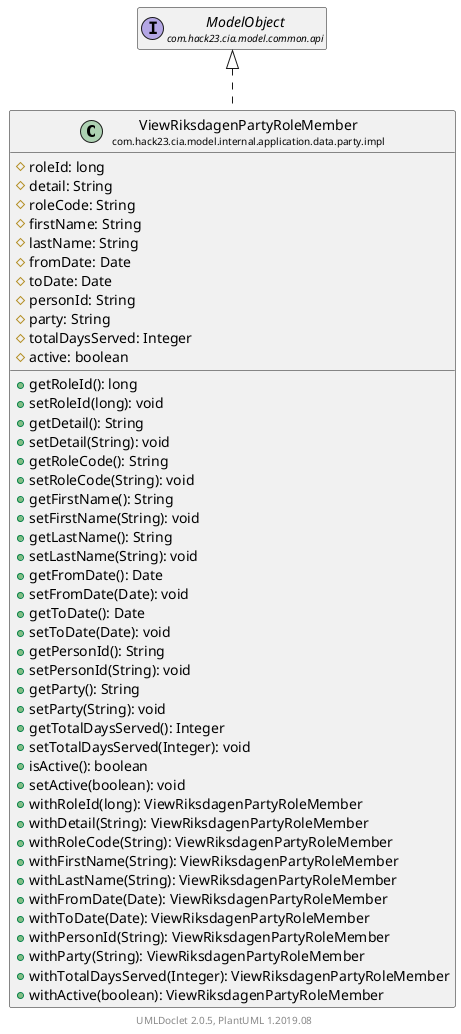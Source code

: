 @startuml
    set namespaceSeparator none
    hide empty fields
    hide empty methods

    class "<size:14>ViewRiksdagenPartyRoleMember\n<size:10>com.hack23.cia.model.internal.application.data.party.impl" as com.hack23.cia.model.internal.application.data.party.impl.ViewRiksdagenPartyRoleMember [[ViewRiksdagenPartyRoleMember.html]] {
        #roleId: long
        #detail: String
        #roleCode: String
        #firstName: String
        #lastName: String
        #fromDate: Date
        #toDate: Date
        #personId: String
        #party: String
        #totalDaysServed: Integer
        #active: boolean
        +getRoleId(): long
        +setRoleId(long): void
        +getDetail(): String
        +setDetail(String): void
        +getRoleCode(): String
        +setRoleCode(String): void
        +getFirstName(): String
        +setFirstName(String): void
        +getLastName(): String
        +setLastName(String): void
        +getFromDate(): Date
        +setFromDate(Date): void
        +getToDate(): Date
        +setToDate(Date): void
        +getPersonId(): String
        +setPersonId(String): void
        +getParty(): String
        +setParty(String): void
        +getTotalDaysServed(): Integer
        +setTotalDaysServed(Integer): void
        +isActive(): boolean
        +setActive(boolean): void
        +withRoleId(long): ViewRiksdagenPartyRoleMember
        +withDetail(String): ViewRiksdagenPartyRoleMember
        +withRoleCode(String): ViewRiksdagenPartyRoleMember
        +withFirstName(String): ViewRiksdagenPartyRoleMember
        +withLastName(String): ViewRiksdagenPartyRoleMember
        +withFromDate(Date): ViewRiksdagenPartyRoleMember
        +withToDate(Date): ViewRiksdagenPartyRoleMember
        +withPersonId(String): ViewRiksdagenPartyRoleMember
        +withParty(String): ViewRiksdagenPartyRoleMember
        +withTotalDaysServed(Integer): ViewRiksdagenPartyRoleMember
        +withActive(boolean): ViewRiksdagenPartyRoleMember
    }

    interface "<size:14>ModelObject\n<size:10>com.hack23.cia.model.common.api" as com.hack23.cia.model.common.api.ModelObject

    com.hack23.cia.model.common.api.ModelObject <|.. com.hack23.cia.model.internal.application.data.party.impl.ViewRiksdagenPartyRoleMember

    center footer UMLDoclet 2.0.5, PlantUML 1.2019.08
@enduml
